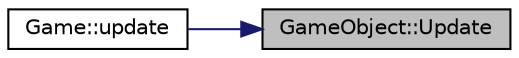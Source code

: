 digraph "GameObject::Update"
{
 // LATEX_PDF_SIZE
  edge [fontname="Helvetica",fontsize="10",labelfontname="Helvetica",labelfontsize="10"];
  node [fontname="Helvetica",fontsize="10",shape=record];
  rankdir="RL";
  Node1 [label="GameObject::Update",height=0.2,width=0.4,color="black", fillcolor="grey75", style="filled", fontcolor="black",tooltip="Update the game object position."];
  Node1 -> Node2 [dir="back",color="midnightblue",fontsize="10",style="solid",fontname="Helvetica"];
  Node2 [label="Game::update",height=0.2,width=0.4,color="black", fillcolor="white", style="filled",URL="$class_game.html#a79df6376b332d63c9eca0dcee30305c3",tooltip="Update the game, player or enemy position, collision etc."];
}
